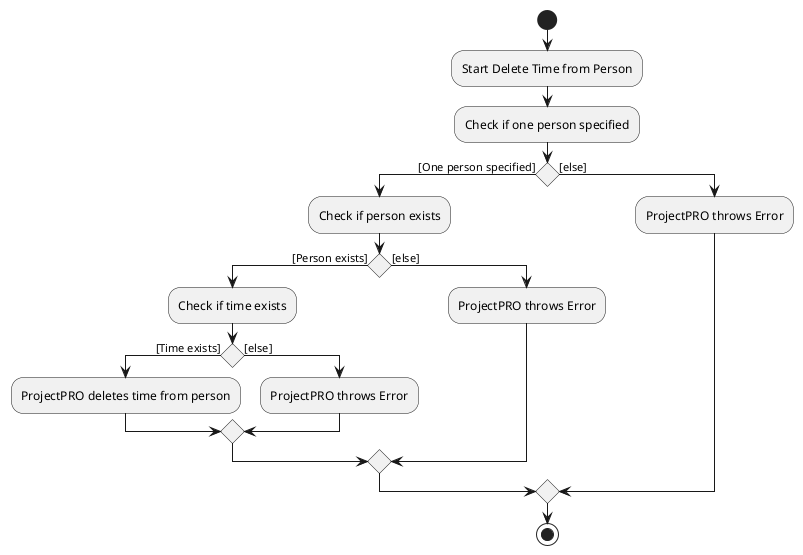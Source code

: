 @startuml
'https://plantuml.com/activity-diagram-beta

start
:Start Delete Time from Person;
:Check if one person specified;
if () then ([One person specified])
  :Check if person exists;
  if () then ([Person exists])
    :Check if time exists;
    if () then ([Time exists])
      :ProjectPRO deletes time from person;
    else ([else])
      :ProjectPRO throws Error;
    endif
  else ([else])
    :ProjectPRO throws Error;
  endif
else ([else])
  :ProjectPRO throws Error;
endif

stop

@enduml

